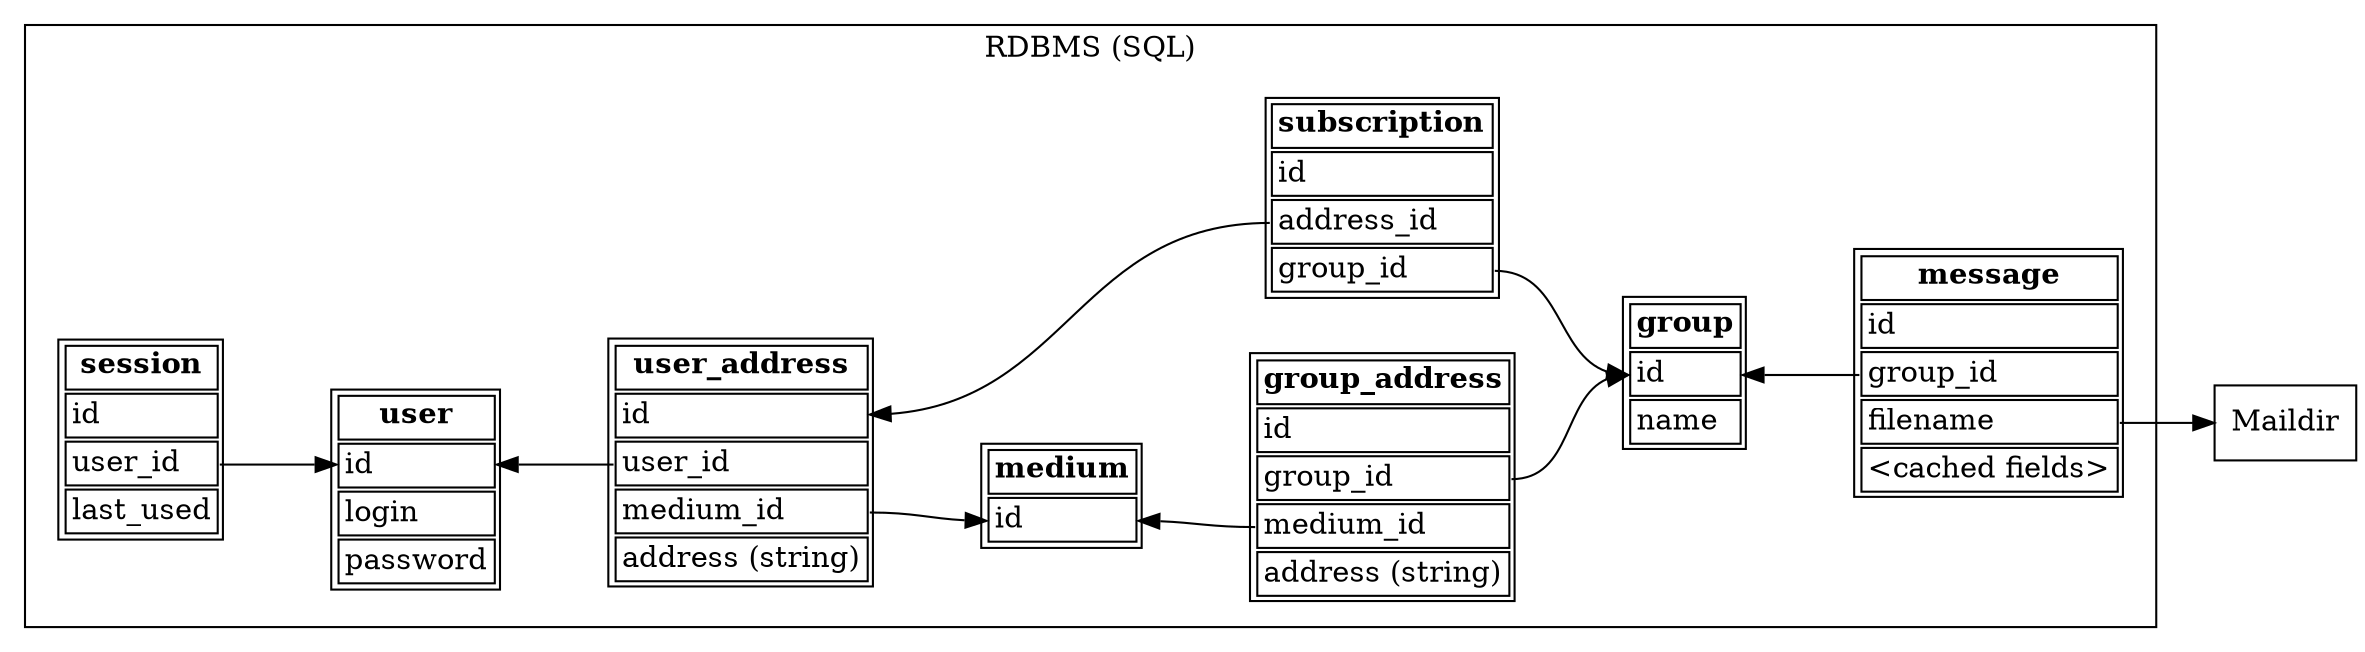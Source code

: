 digraph "relational-model-diagram" {
	rankdir=LR;
	node [shape=none];
	subgraph cluster_rdbms {
		label="RDBMS (SQL)"
		user [label=<<TABLE>
			<TR><TD PORT="_"><B>user</B></TD></TR>
			<TR><TD ALIGN="LEFT" PORT="id">id</TD></TR>
			<TR><TD ALIGN="LEFT" PORT="login">login</TD></TR>
			<TR><TD ALIGN="LEFT" PORT="password">password</TD></TR>
			</TABLE>>];
		user_address [label=<<TABLE>
			<TR><TD PORT="_"><B>user_address</B></TD></TR>
			<TR><TD ALIGN="LEFT" PORT="id">id</TD></TR>
			<TR><TD ALIGN="LEFT" PORT="user_id">user_id</TD></TR>
			<TR><TD ALIGN="LEFT" PORT="medium_id">medium_id</TD></TR>
			<TR><TD ALIGN="LEFT" PORT="address (string)">address (string)</TD></TR>
			</TABLE>>];
		group_address [label=<<TABLE>
			<TR><TD PORT="_"><B>group_address</B></TD></TR>
			<TR><TD ALIGN="LEFT" PORT="id">id</TD></TR>
			<TR><TD ALIGN="LEFT" PORT="group_id">group_id</TD></TR>
			<TR><TD ALIGN="LEFT" PORT="medium_id">medium_id</TD></TR>
			<TR><TD ALIGN="LEFT" PORT="address (string)">address (string)</TD></TR>
			</TABLE>>];
		medium [label=<<TABLE>
			<TR><TD PORT="_"><B>medium</B></TD></TR>
			<TR><TD ALIGN="LEFT" PORT="id">id</TD></TR>
			</TABLE>>];
		group [label=<<TABLE>
			<TR><TD PORT="_"><B>group</B></TD></TR>
			<TR><TD ALIGN="LEFT" PORT="id">id</TD></TR>
			<TR><TD ALIGN="LEFT" PORT="name">name</TD></TR>
			</TABLE>>];
		message [label=<<TABLE>
			<TR><TD PORT="_"><B>message</B></TD></TR>
			<TR><TD ALIGN="LEFT" PORT="id">id</TD></TR>
			<TR><TD ALIGN="LEFT" PORT="group_id">group_id</TD></TR>
			<TR><TD ALIGN="LEFT" PORT="filename">filename</TD></TR>
			<TR><TD ALIGN="LEFT" PORT="&lt;cached fields&gt;">&lt;cached fields&gt;</TD></TR>
			</TABLE>>];
		subscription [label=<<TABLE>
			<TR><TD PORT="_"><B>subscription</B></TD></TR>
			<TR><TD ALIGN="LEFT" PORT="id">id</TD></TR>
			<TR><TD ALIGN="LEFT" PORT="address_id">address_id</TD></TR>
			<TR><TD ALIGN="LEFT" PORT="group_id">group_id</TD></TR>
			</TABLE>>];

		session [label=<<TABLE>
			<TR><TD PORT="_"><B>session</B></TD></TR>
			<TR><TD ALIGN="LEFT" PORT="id">id</TD></TR>
			<TR><TD ALIGN="LEFT" PORT="user_id">user_id</TD></TR>
			<TR><TD ALIGN="LEFT" PORT="last_used">last_used</TD></TR>
			</TABLE>>];
	}
	Maildir [shape=rect];

	user:id -> user_address:user_id [dir=back];
	medium:id -> group_address:medium_id [dir=back];
	subscription:group_id -> group:id;
	user_address:id -> subscription:address_id [dir=back];

	session:user_id -> user:id;
	user_address:medium_id -> medium:id;
	group_address:group_id -> group:id;
	group:id -> message:group_id [dir=back];

	message:filename -> Maildir;
}
